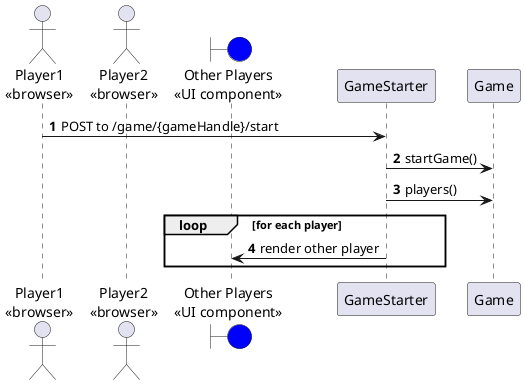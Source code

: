 @startuml

autonumber

actor "Player1\n<<browser>>" as Player1
actor "Player2\n<<browser>>" as Player2
boundary "Other Players\n<<UI component>>" as OtherPlayers #blue

Player1 -> GameStarter: POST to /game/{gameHandle}/start
GameStarter -> Game: startGame()
GameStarter -> Game: players()
loop for each player
    GameStarter -> OtherPlayers: render other player
end

@enduml
